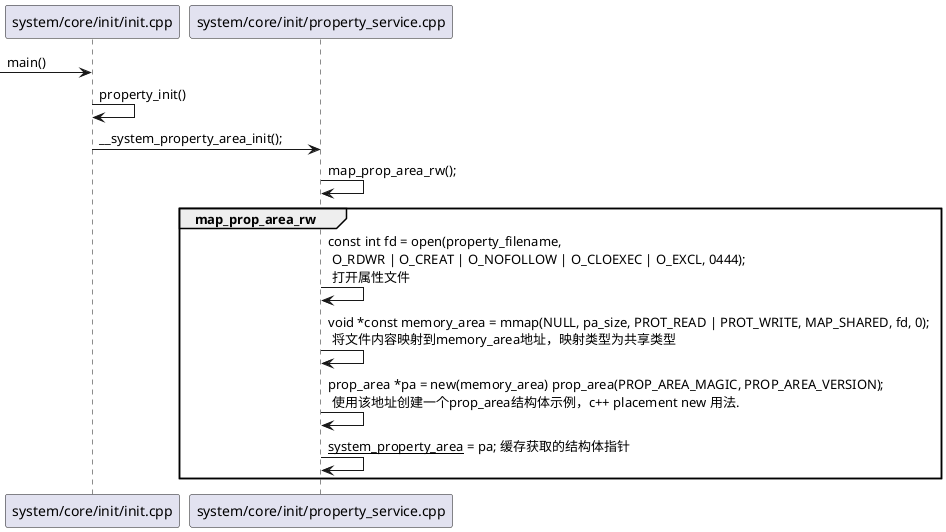 @startuml

participant Init as "system/core/init/init.cpp"
participant PropertyService as "system/core/init/property_service.cpp"


-> Init : main()

Init -> Init : property_init()

Init -> PropertyService :  __system_property_area_init();

PropertyService -> PropertyService : map_prop_area_rw();

group map_prop_area_rw

PropertyService -> PropertyService : const int fd = open(property_filename, \n O_RDWR | O_CREAT | O_NOFOLLOW | O_CLOEXEC | O_EXCL, 0444); \
\n 打开属性文件

PropertyService -> PropertyService : void *const memory_area = mmap(NULL, pa_size, PROT_READ | PROT_WRITE, MAP_SHARED, fd, 0);\
\n 将文件内容映射到memory_area地址，映射类型为共享类型

PropertyService -> PropertyService : prop_area *pa = new(memory_area) prop_area(PROP_AREA_MAGIC, PROP_AREA_VERSION);\
\n 使用该地址创建一个prop_area结构体示例，c++ placement new 用法.

PropertyService -> PropertyService : __system_property_area__ = pa; 缓存获取的结构体指针

end

@enduml